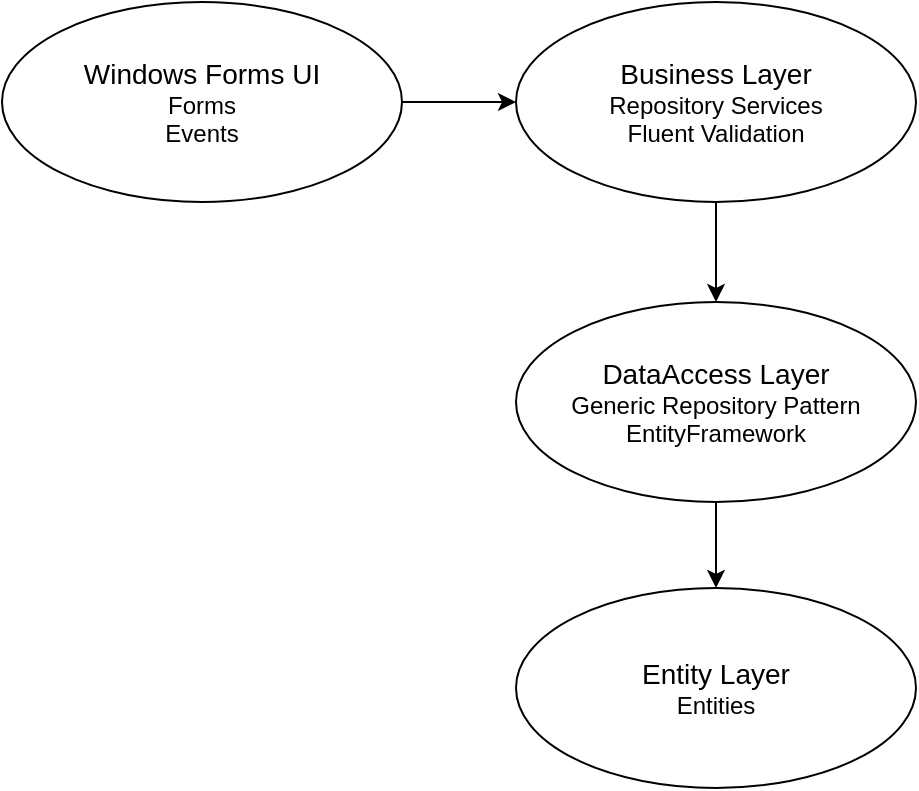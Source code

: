<mxfile version="23.1.2" type="github">
  <diagram name="Sayfa -1" id="yDJDrQqnCfe8vFCF08S2">
    <mxGraphModel dx="1050" dy="565" grid="1" gridSize="10" guides="1" tooltips="1" connect="1" arrows="1" fold="1" page="1" pageScale="1" pageWidth="827" pageHeight="1169" math="0" shadow="0">
      <root>
        <mxCell id="0" />
        <mxCell id="1" parent="0" />
        <mxCell id="XiR3t_4C2oLz2y8_LeB7-1" value="&lt;font style=&quot;&quot;&gt;&lt;span style=&quot;font-size: 14px;&quot;&gt;Business Layer&lt;/span&gt;&lt;br&gt;&lt;font style=&quot;font-size: 12px;&quot;&gt;Repository Services&lt;br&gt;&lt;/font&gt;Fluent Validation&lt;br&gt;&lt;/font&gt;" style="ellipse;whiteSpace=wrap;html=1;align=center;newEdgeStyle={&quot;edgeStyle&quot;:&quot;entityRelationEdgeStyle&quot;,&quot;startArrow&quot;:&quot;none&quot;,&quot;endArrow&quot;:&quot;none&quot;,&quot;segment&quot;:10,&quot;curved&quot;:1,&quot;sourcePerimeterSpacing&quot;:0,&quot;targetPerimeterSpacing&quot;:0};treeFolding=1;treeMoving=1;" vertex="1" parent="1">
          <mxGeometry x="347" y="90" width="200" height="100" as="geometry" />
        </mxCell>
        <mxCell id="XiR3t_4C2oLz2y8_LeB7-2" value="&lt;font style=&quot;&quot;&gt;&lt;span style=&quot;font-size: 14px;&quot;&gt;DataAccess Layer&lt;/span&gt;&lt;br&gt;&lt;font style=&quot;font-size: 12px;&quot;&gt;Generic Repository Pattern&lt;br&gt;&lt;/font&gt;EntityFramework&lt;br&gt;&lt;/font&gt;" style="ellipse;whiteSpace=wrap;html=1;align=center;newEdgeStyle={&quot;edgeStyle&quot;:&quot;entityRelationEdgeStyle&quot;,&quot;startArrow&quot;:&quot;none&quot;,&quot;endArrow&quot;:&quot;none&quot;,&quot;segment&quot;:10,&quot;curved&quot;:1,&quot;sourcePerimeterSpacing&quot;:0,&quot;targetPerimeterSpacing&quot;:0};treeFolding=1;treeMoving=1;" vertex="1" parent="1">
          <mxGeometry x="347" y="240" width="200" height="100" as="geometry" />
        </mxCell>
        <mxCell id="XiR3t_4C2oLz2y8_LeB7-3" value="" style="endArrow=classic;html=1;rounded=0;exitX=0.5;exitY=1;exitDx=0;exitDy=0;entryX=0.5;entryY=0;entryDx=0;entryDy=0;" edge="1" parent="1" source="XiR3t_4C2oLz2y8_LeB7-1" target="XiR3t_4C2oLz2y8_LeB7-2">
          <mxGeometry width="50" height="50" relative="1" as="geometry">
            <mxPoint x="647" y="170" as="sourcePoint" />
            <mxPoint x="647" y="230" as="targetPoint" />
          </mxGeometry>
        </mxCell>
        <mxCell id="XiR3t_4C2oLz2y8_LeB7-4" value="&lt;font style=&quot;&quot;&gt;&lt;span style=&quot;font-size: 14px;&quot;&gt;Entity Layer&lt;/span&gt;&lt;br&gt;Entities&lt;br&gt;&lt;/font&gt;" style="ellipse;whiteSpace=wrap;html=1;align=center;newEdgeStyle={&quot;edgeStyle&quot;:&quot;entityRelationEdgeStyle&quot;,&quot;startArrow&quot;:&quot;none&quot;,&quot;endArrow&quot;:&quot;none&quot;,&quot;segment&quot;:10,&quot;curved&quot;:1,&quot;sourcePerimeterSpacing&quot;:0,&quot;targetPerimeterSpacing&quot;:0};treeFolding=1;treeMoving=1;" vertex="1" parent="1">
          <mxGeometry x="347" y="383" width="200" height="100" as="geometry" />
        </mxCell>
        <mxCell id="XiR3t_4C2oLz2y8_LeB7-5" value="" style="endArrow=classic;html=1;rounded=0;exitX=0.5;exitY=1;exitDx=0;exitDy=0;entryX=0.5;entryY=0;entryDx=0;entryDy=0;" edge="1" parent="1" source="XiR3t_4C2oLz2y8_LeB7-2" target="XiR3t_4C2oLz2y8_LeB7-4">
          <mxGeometry width="50" height="50" relative="1" as="geometry">
            <mxPoint x="617" y="340" as="sourcePoint" />
            <mxPoint x="667" y="290" as="targetPoint" />
          </mxGeometry>
        </mxCell>
        <mxCell id="XiR3t_4C2oLz2y8_LeB7-6" value="&lt;font style=&quot;&quot;&gt;&lt;span style=&quot;font-size: 14px;&quot;&gt;Windows Forms UI&lt;/span&gt;&lt;br&gt;Forms&lt;br&gt;Events&lt;br&gt;&lt;/font&gt;" style="ellipse;whiteSpace=wrap;html=1;align=center;newEdgeStyle={&quot;edgeStyle&quot;:&quot;entityRelationEdgeStyle&quot;,&quot;startArrow&quot;:&quot;none&quot;,&quot;endArrow&quot;:&quot;none&quot;,&quot;segment&quot;:10,&quot;curved&quot;:1,&quot;sourcePerimeterSpacing&quot;:0,&quot;targetPerimeterSpacing&quot;:0};treeFolding=1;treeMoving=1;" vertex="1" parent="1">
          <mxGeometry x="90" y="90" width="200" height="100" as="geometry" />
        </mxCell>
        <mxCell id="XiR3t_4C2oLz2y8_LeB7-7" value="" style="endArrow=classic;html=1;rounded=0;exitX=1;exitY=0.5;exitDx=0;exitDy=0;entryX=0;entryY=0.5;entryDx=0;entryDy=0;" edge="1" parent="1" source="XiR3t_4C2oLz2y8_LeB7-6" target="XiR3t_4C2oLz2y8_LeB7-1">
          <mxGeometry width="50" height="50" relative="1" as="geometry">
            <mxPoint x="217" y="250" as="sourcePoint" />
            <mxPoint x="267" y="200" as="targetPoint" />
          </mxGeometry>
        </mxCell>
      </root>
    </mxGraphModel>
  </diagram>
</mxfile>
